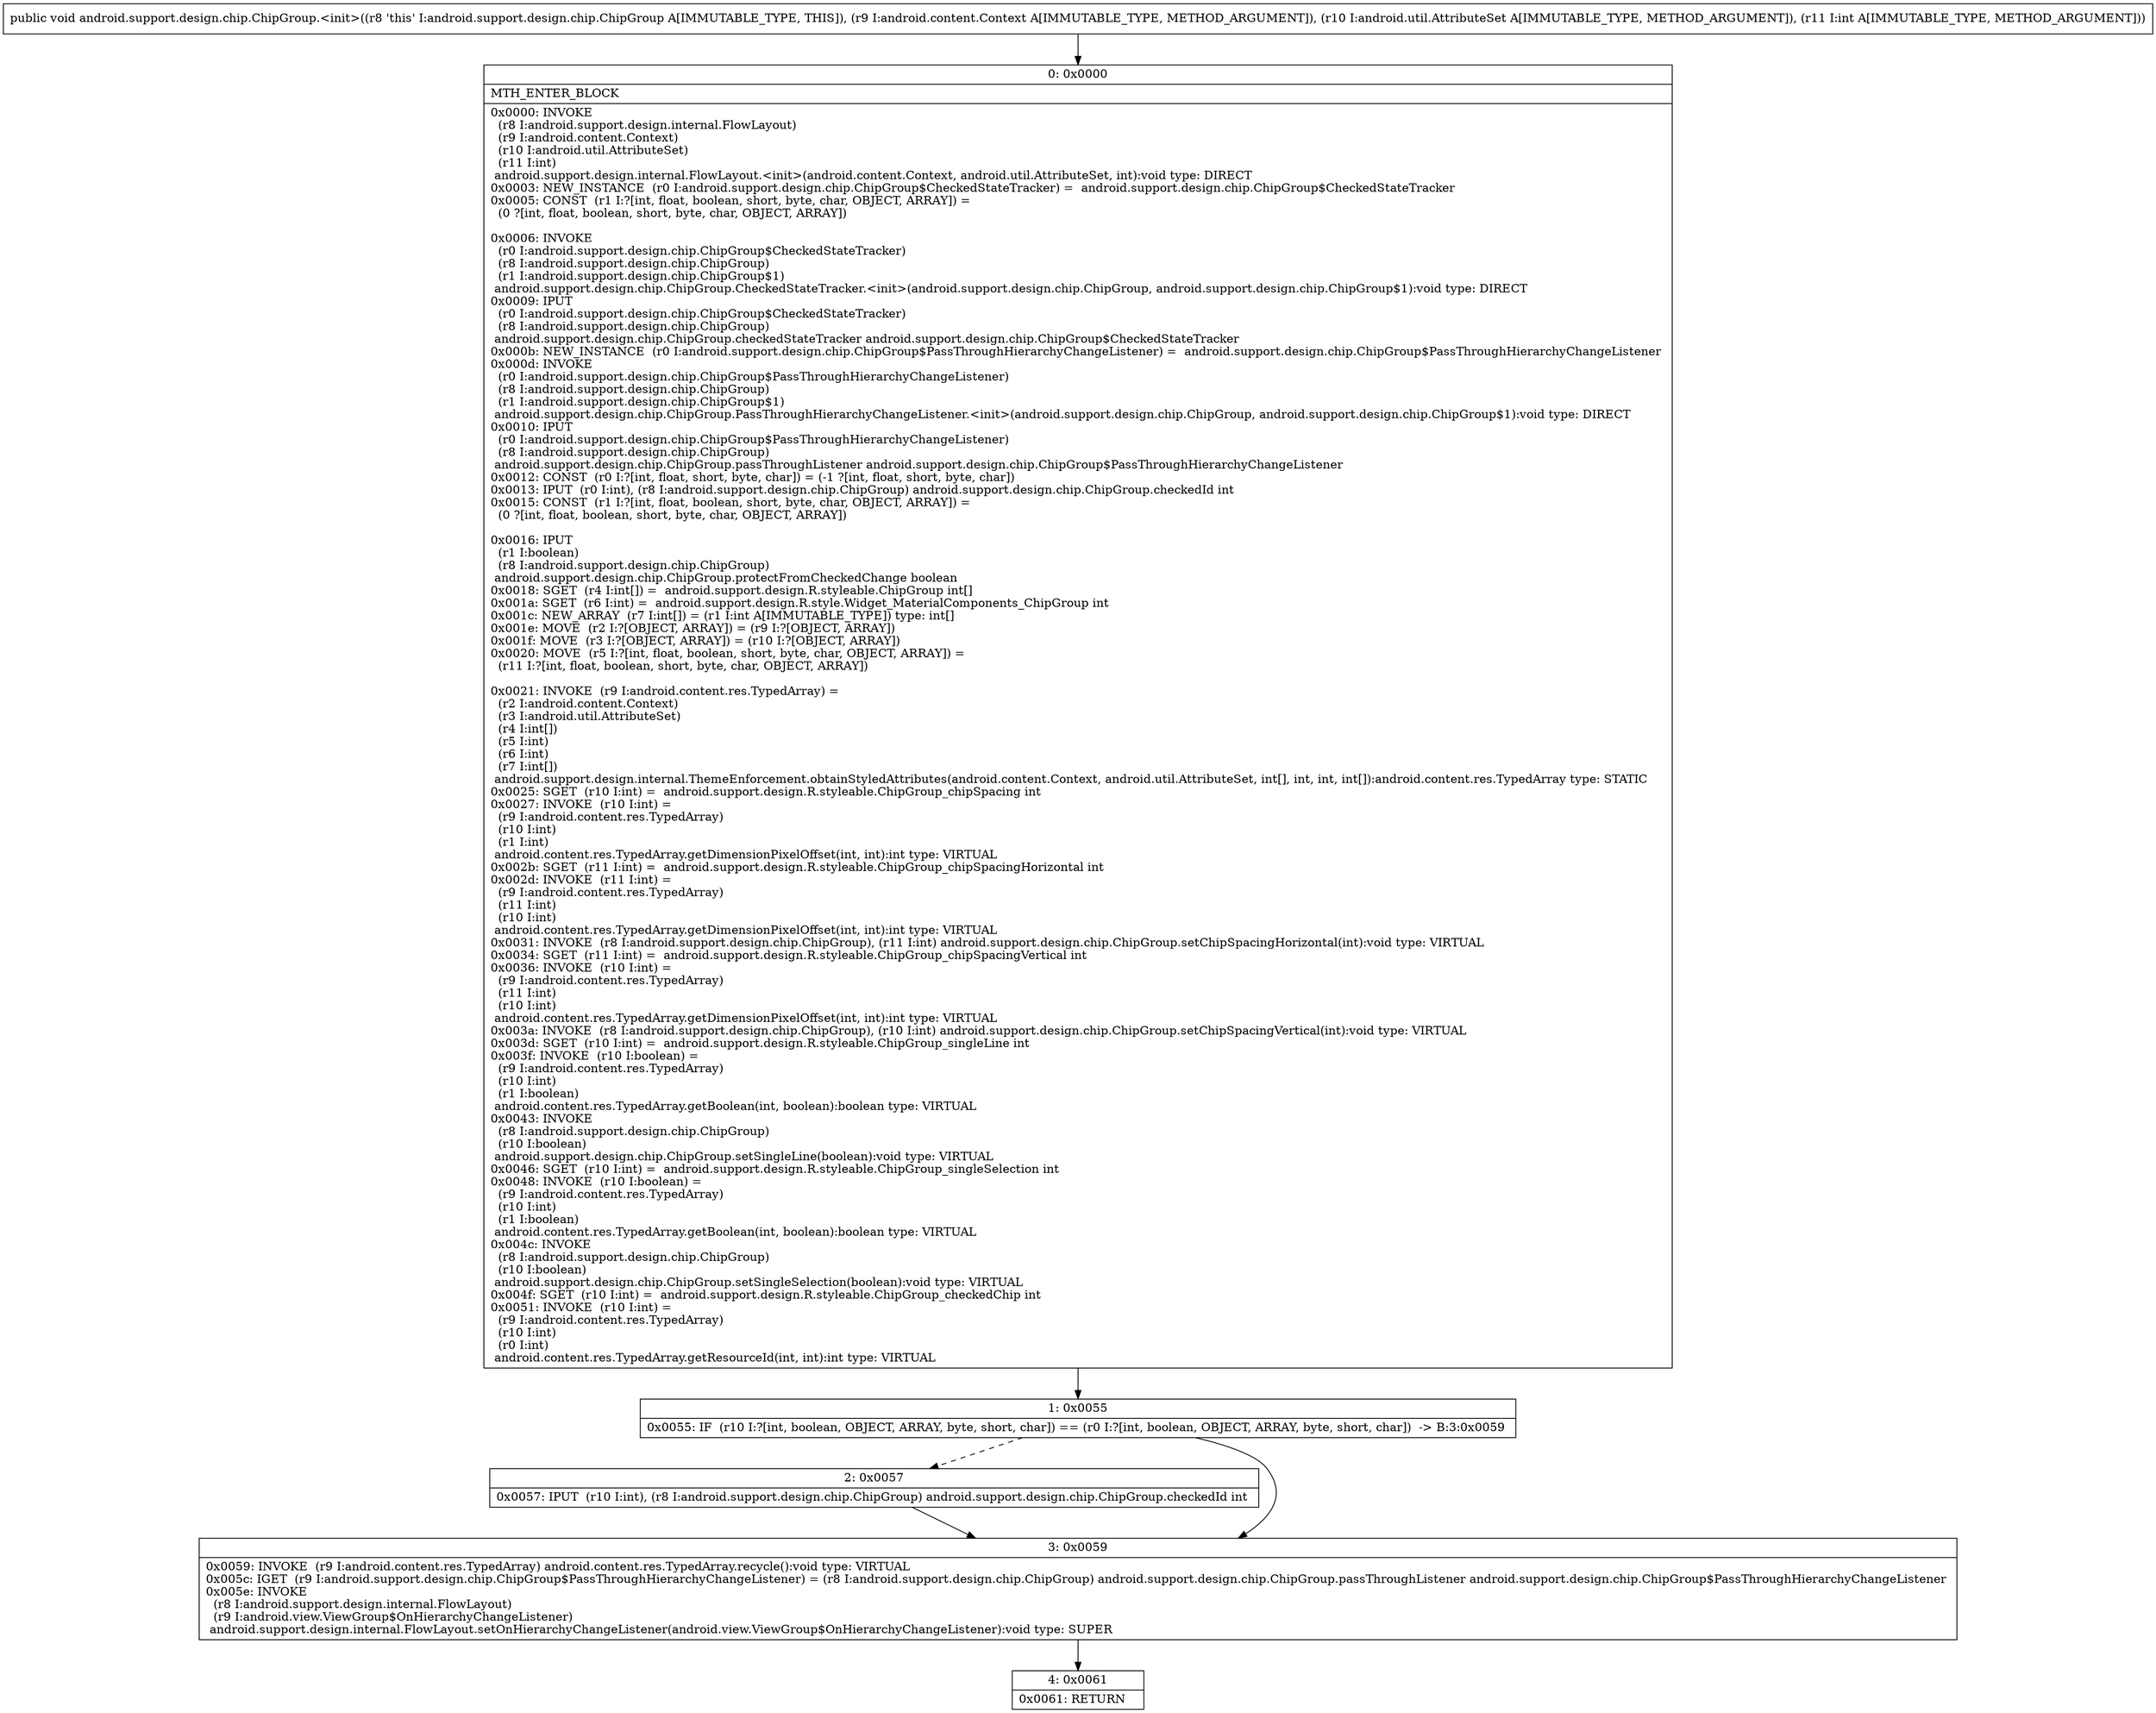 digraph "CFG forandroid.support.design.chip.ChipGroup.\<init\>(Landroid\/content\/Context;Landroid\/util\/AttributeSet;I)V" {
Node_0 [shape=record,label="{0\:\ 0x0000|MTH_ENTER_BLOCK\l|0x0000: INVOKE  \l  (r8 I:android.support.design.internal.FlowLayout)\l  (r9 I:android.content.Context)\l  (r10 I:android.util.AttributeSet)\l  (r11 I:int)\l android.support.design.internal.FlowLayout.\<init\>(android.content.Context, android.util.AttributeSet, int):void type: DIRECT \l0x0003: NEW_INSTANCE  (r0 I:android.support.design.chip.ChipGroup$CheckedStateTracker) =  android.support.design.chip.ChipGroup$CheckedStateTracker \l0x0005: CONST  (r1 I:?[int, float, boolean, short, byte, char, OBJECT, ARRAY]) = \l  (0 ?[int, float, boolean, short, byte, char, OBJECT, ARRAY])\l \l0x0006: INVOKE  \l  (r0 I:android.support.design.chip.ChipGroup$CheckedStateTracker)\l  (r8 I:android.support.design.chip.ChipGroup)\l  (r1 I:android.support.design.chip.ChipGroup$1)\l android.support.design.chip.ChipGroup.CheckedStateTracker.\<init\>(android.support.design.chip.ChipGroup, android.support.design.chip.ChipGroup$1):void type: DIRECT \l0x0009: IPUT  \l  (r0 I:android.support.design.chip.ChipGroup$CheckedStateTracker)\l  (r8 I:android.support.design.chip.ChipGroup)\l android.support.design.chip.ChipGroup.checkedStateTracker android.support.design.chip.ChipGroup$CheckedStateTracker \l0x000b: NEW_INSTANCE  (r0 I:android.support.design.chip.ChipGroup$PassThroughHierarchyChangeListener) =  android.support.design.chip.ChipGroup$PassThroughHierarchyChangeListener \l0x000d: INVOKE  \l  (r0 I:android.support.design.chip.ChipGroup$PassThroughHierarchyChangeListener)\l  (r8 I:android.support.design.chip.ChipGroup)\l  (r1 I:android.support.design.chip.ChipGroup$1)\l android.support.design.chip.ChipGroup.PassThroughHierarchyChangeListener.\<init\>(android.support.design.chip.ChipGroup, android.support.design.chip.ChipGroup$1):void type: DIRECT \l0x0010: IPUT  \l  (r0 I:android.support.design.chip.ChipGroup$PassThroughHierarchyChangeListener)\l  (r8 I:android.support.design.chip.ChipGroup)\l android.support.design.chip.ChipGroup.passThroughListener android.support.design.chip.ChipGroup$PassThroughHierarchyChangeListener \l0x0012: CONST  (r0 I:?[int, float, short, byte, char]) = (\-1 ?[int, float, short, byte, char]) \l0x0013: IPUT  (r0 I:int), (r8 I:android.support.design.chip.ChipGroup) android.support.design.chip.ChipGroup.checkedId int \l0x0015: CONST  (r1 I:?[int, float, boolean, short, byte, char, OBJECT, ARRAY]) = \l  (0 ?[int, float, boolean, short, byte, char, OBJECT, ARRAY])\l \l0x0016: IPUT  \l  (r1 I:boolean)\l  (r8 I:android.support.design.chip.ChipGroup)\l android.support.design.chip.ChipGroup.protectFromCheckedChange boolean \l0x0018: SGET  (r4 I:int[]) =  android.support.design.R.styleable.ChipGroup int[] \l0x001a: SGET  (r6 I:int) =  android.support.design.R.style.Widget_MaterialComponents_ChipGroup int \l0x001c: NEW_ARRAY  (r7 I:int[]) = (r1 I:int A[IMMUTABLE_TYPE]) type: int[] \l0x001e: MOVE  (r2 I:?[OBJECT, ARRAY]) = (r9 I:?[OBJECT, ARRAY]) \l0x001f: MOVE  (r3 I:?[OBJECT, ARRAY]) = (r10 I:?[OBJECT, ARRAY]) \l0x0020: MOVE  (r5 I:?[int, float, boolean, short, byte, char, OBJECT, ARRAY]) = \l  (r11 I:?[int, float, boolean, short, byte, char, OBJECT, ARRAY])\l \l0x0021: INVOKE  (r9 I:android.content.res.TypedArray) = \l  (r2 I:android.content.Context)\l  (r3 I:android.util.AttributeSet)\l  (r4 I:int[])\l  (r5 I:int)\l  (r6 I:int)\l  (r7 I:int[])\l android.support.design.internal.ThemeEnforcement.obtainStyledAttributes(android.content.Context, android.util.AttributeSet, int[], int, int, int[]):android.content.res.TypedArray type: STATIC \l0x0025: SGET  (r10 I:int) =  android.support.design.R.styleable.ChipGroup_chipSpacing int \l0x0027: INVOKE  (r10 I:int) = \l  (r9 I:android.content.res.TypedArray)\l  (r10 I:int)\l  (r1 I:int)\l android.content.res.TypedArray.getDimensionPixelOffset(int, int):int type: VIRTUAL \l0x002b: SGET  (r11 I:int) =  android.support.design.R.styleable.ChipGroup_chipSpacingHorizontal int \l0x002d: INVOKE  (r11 I:int) = \l  (r9 I:android.content.res.TypedArray)\l  (r11 I:int)\l  (r10 I:int)\l android.content.res.TypedArray.getDimensionPixelOffset(int, int):int type: VIRTUAL \l0x0031: INVOKE  (r8 I:android.support.design.chip.ChipGroup), (r11 I:int) android.support.design.chip.ChipGroup.setChipSpacingHorizontal(int):void type: VIRTUAL \l0x0034: SGET  (r11 I:int) =  android.support.design.R.styleable.ChipGroup_chipSpacingVertical int \l0x0036: INVOKE  (r10 I:int) = \l  (r9 I:android.content.res.TypedArray)\l  (r11 I:int)\l  (r10 I:int)\l android.content.res.TypedArray.getDimensionPixelOffset(int, int):int type: VIRTUAL \l0x003a: INVOKE  (r8 I:android.support.design.chip.ChipGroup), (r10 I:int) android.support.design.chip.ChipGroup.setChipSpacingVertical(int):void type: VIRTUAL \l0x003d: SGET  (r10 I:int) =  android.support.design.R.styleable.ChipGroup_singleLine int \l0x003f: INVOKE  (r10 I:boolean) = \l  (r9 I:android.content.res.TypedArray)\l  (r10 I:int)\l  (r1 I:boolean)\l android.content.res.TypedArray.getBoolean(int, boolean):boolean type: VIRTUAL \l0x0043: INVOKE  \l  (r8 I:android.support.design.chip.ChipGroup)\l  (r10 I:boolean)\l android.support.design.chip.ChipGroup.setSingleLine(boolean):void type: VIRTUAL \l0x0046: SGET  (r10 I:int) =  android.support.design.R.styleable.ChipGroup_singleSelection int \l0x0048: INVOKE  (r10 I:boolean) = \l  (r9 I:android.content.res.TypedArray)\l  (r10 I:int)\l  (r1 I:boolean)\l android.content.res.TypedArray.getBoolean(int, boolean):boolean type: VIRTUAL \l0x004c: INVOKE  \l  (r8 I:android.support.design.chip.ChipGroup)\l  (r10 I:boolean)\l android.support.design.chip.ChipGroup.setSingleSelection(boolean):void type: VIRTUAL \l0x004f: SGET  (r10 I:int) =  android.support.design.R.styleable.ChipGroup_checkedChip int \l0x0051: INVOKE  (r10 I:int) = \l  (r9 I:android.content.res.TypedArray)\l  (r10 I:int)\l  (r0 I:int)\l android.content.res.TypedArray.getResourceId(int, int):int type: VIRTUAL \l}"];
Node_1 [shape=record,label="{1\:\ 0x0055|0x0055: IF  (r10 I:?[int, boolean, OBJECT, ARRAY, byte, short, char]) == (r0 I:?[int, boolean, OBJECT, ARRAY, byte, short, char])  \-\> B:3:0x0059 \l}"];
Node_2 [shape=record,label="{2\:\ 0x0057|0x0057: IPUT  (r10 I:int), (r8 I:android.support.design.chip.ChipGroup) android.support.design.chip.ChipGroup.checkedId int \l}"];
Node_3 [shape=record,label="{3\:\ 0x0059|0x0059: INVOKE  (r9 I:android.content.res.TypedArray) android.content.res.TypedArray.recycle():void type: VIRTUAL \l0x005c: IGET  (r9 I:android.support.design.chip.ChipGroup$PassThroughHierarchyChangeListener) = (r8 I:android.support.design.chip.ChipGroup) android.support.design.chip.ChipGroup.passThroughListener android.support.design.chip.ChipGroup$PassThroughHierarchyChangeListener \l0x005e: INVOKE  \l  (r8 I:android.support.design.internal.FlowLayout)\l  (r9 I:android.view.ViewGroup$OnHierarchyChangeListener)\l android.support.design.internal.FlowLayout.setOnHierarchyChangeListener(android.view.ViewGroup$OnHierarchyChangeListener):void type: SUPER \l}"];
Node_4 [shape=record,label="{4\:\ 0x0061|0x0061: RETURN   \l}"];
MethodNode[shape=record,label="{public void android.support.design.chip.ChipGroup.\<init\>((r8 'this' I:android.support.design.chip.ChipGroup A[IMMUTABLE_TYPE, THIS]), (r9 I:android.content.Context A[IMMUTABLE_TYPE, METHOD_ARGUMENT]), (r10 I:android.util.AttributeSet A[IMMUTABLE_TYPE, METHOD_ARGUMENT]), (r11 I:int A[IMMUTABLE_TYPE, METHOD_ARGUMENT])) }"];
MethodNode -> Node_0;
Node_0 -> Node_1;
Node_1 -> Node_2[style=dashed];
Node_1 -> Node_3;
Node_2 -> Node_3;
Node_3 -> Node_4;
}

